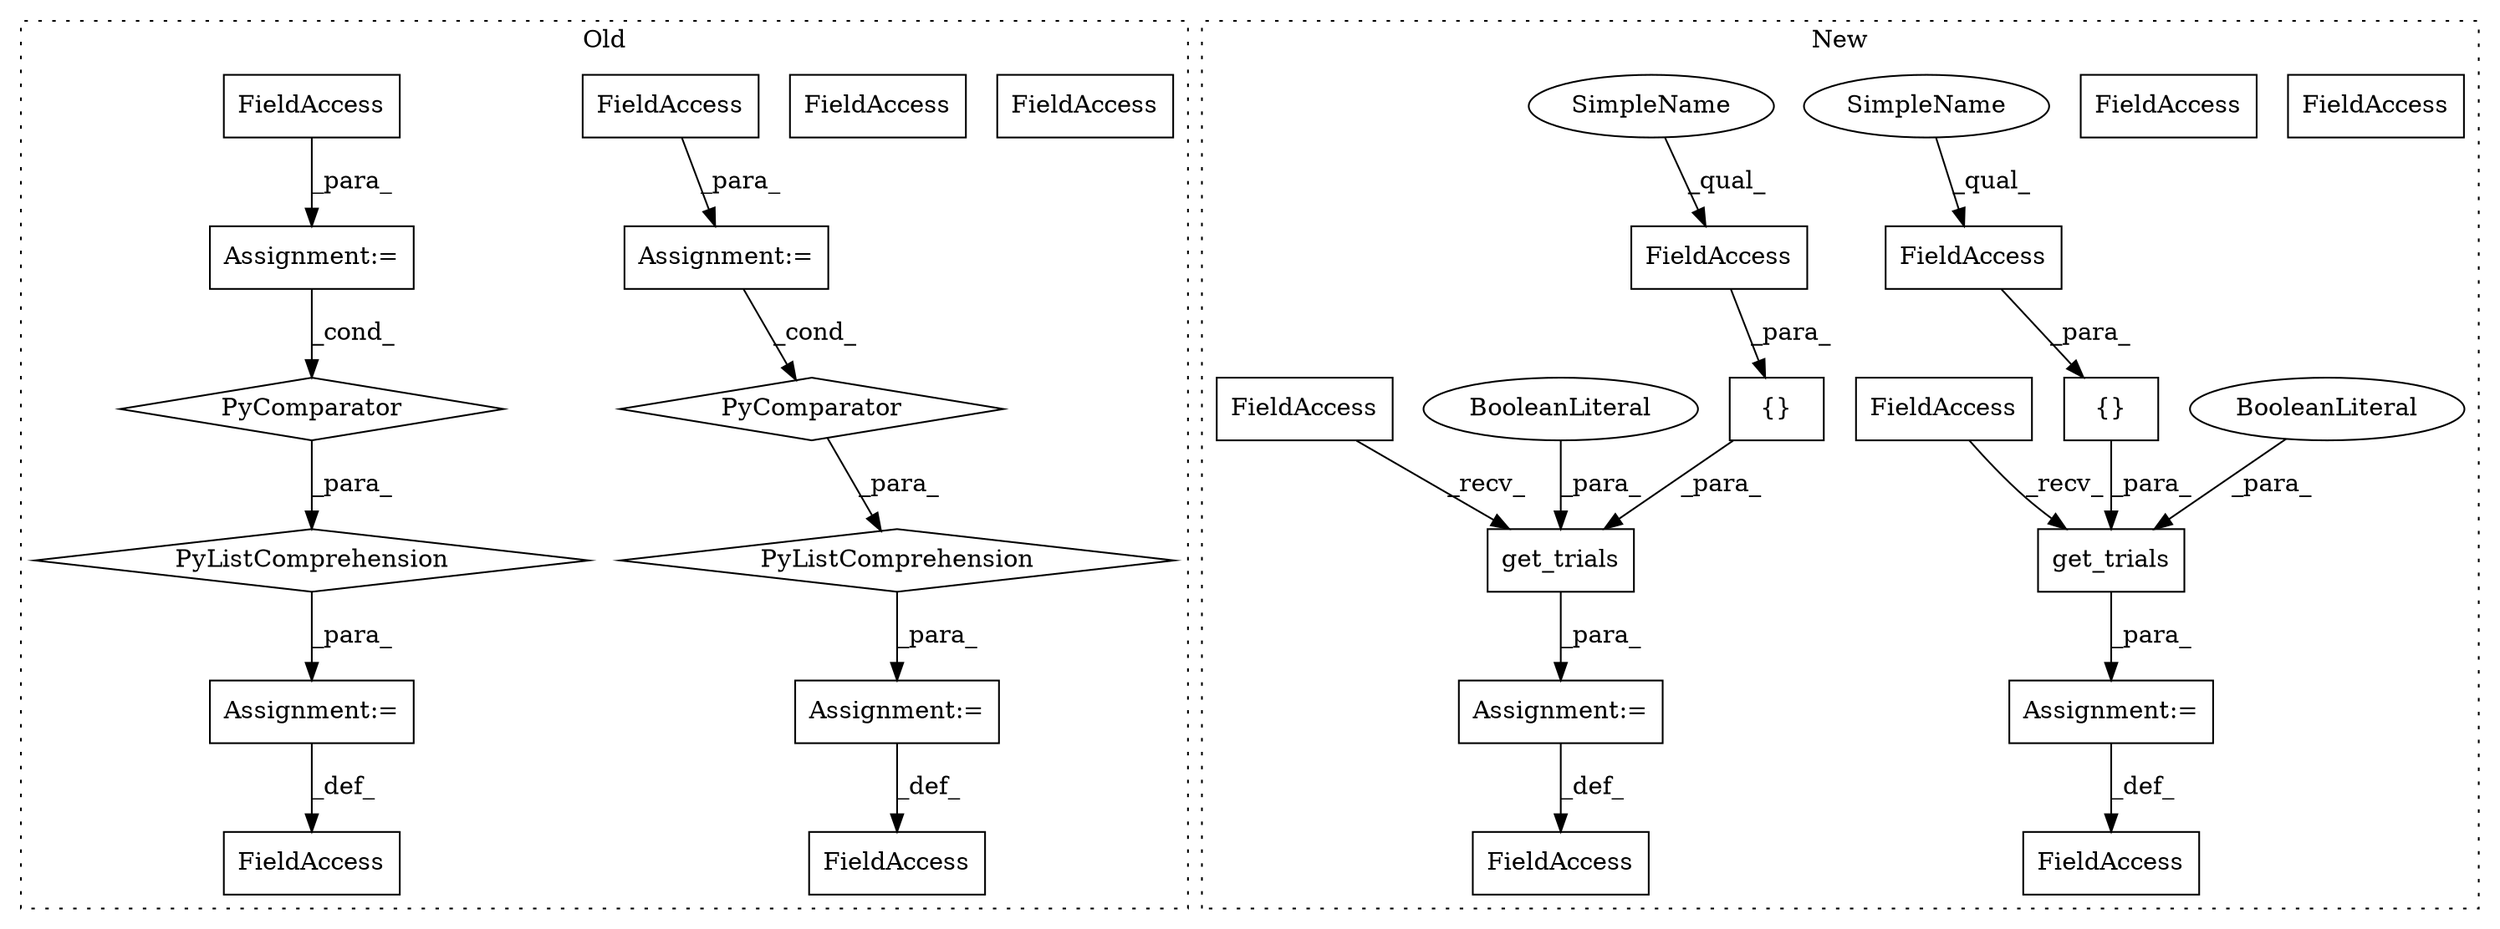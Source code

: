 digraph G {
subgraph cluster0 {
1 [label="PyListComprehension" a="109" s="3562" l="145" shape="diamond"];
3 [label="PyComparator" a="113" s="3633" l="66" shape="diamond"];
4 [label="Assignment:=" a="7" s="3633" l="66" shape="box"];
5 [label="FieldAccess" a="22" s="3640" l="5" shape="box"];
10 [label="Assignment:=" a="7" s="3546" l="16" shape="box"];
16 [label="FieldAccess" a="22" s="3533" l="13" shape="box"];
21 [label="FieldAccess" a="22" s="3820" l="5" shape="box"];
22 [label="Assignment:=" a="7" s="3813" l="68" shape="box"];
23 [label="PyComparator" a="113" s="3813" l="68" shape="diamond"];
24 [label="FieldAccess" a="22" s="3711" l="15" shape="box"];
25 [label="Assignment:=" a="7" s="3726" l="16" shape="box"];
26 [label="PyListComprehension" a="109" s="3742" l="147" shape="diamond"];
27 [label="FieldAccess" a="22" s="3640" l="5" shape="box"];
28 [label="FieldAccess" a="22" s="3820" l="5" shape="box"];
label = "Old";
style="dotted";
}
subgraph cluster1 {
2 [label="get_trials" a="32" s="3585,3630" l="11,1" shape="box"];
6 [label="{}" a="4" s="3611,3629" l="1,1" shape="box"];
7 [label="FieldAccess" a="22" s="3612" l="17" shape="box"];
8 [label="BooleanLiteral" a="9" s="3596" l="5" shape="ellipse"];
9 [label="Assignment:=" a="7" s="3578" l="1" shape="box"];
11 [label="FieldAccess" a="22" s="3690" l="19" shape="box"];
12 [label="{}" a="4" s="3689,3709" l="1,1" shape="box"];
13 [label="FieldAccess" a="22" s="3565" l="13" shape="box"];
14 [label="FieldAccess" a="22" s="3641" l="15" shape="box"];
15 [label="FieldAccess" a="22" s="3579" l="5" shape="box"];
17 [label="get_trials" a="32" s="3663,3710" l="11,1" shape="box"];
18 [label="FieldAccess" a="22" s="3657" l="5" shape="box"];
19 [label="BooleanLiteral" a="9" s="3674" l="5" shape="ellipse"];
20 [label="Assignment:=" a="7" s="3656" l="1" shape="box"];
29 [label="SimpleName" a="42" s="3612" l="10" shape="ellipse"];
30 [label="SimpleName" a="42" s="3690" l="10" shape="ellipse"];
31 [label="FieldAccess" a="22" s="3579" l="5" shape="box"];
32 [label="FieldAccess" a="22" s="3657" l="5" shape="box"];
label = "New";
style="dotted";
}
1 -> 10 [label="_para_"];
2 -> 9 [label="_para_"];
3 -> 1 [label="_para_"];
4 -> 3 [label="_cond_"];
6 -> 2 [label="_para_"];
7 -> 6 [label="_para_"];
8 -> 2 [label="_para_"];
9 -> 13 [label="_def_"];
10 -> 16 [label="_def_"];
11 -> 12 [label="_para_"];
12 -> 17 [label="_para_"];
17 -> 20 [label="_para_"];
19 -> 17 [label="_para_"];
20 -> 14 [label="_def_"];
22 -> 23 [label="_cond_"];
23 -> 26 [label="_para_"];
25 -> 24 [label="_def_"];
26 -> 25 [label="_para_"];
27 -> 4 [label="_para_"];
28 -> 22 [label="_para_"];
29 -> 7 [label="_qual_"];
30 -> 11 [label="_qual_"];
31 -> 2 [label="_recv_"];
32 -> 17 [label="_recv_"];
}